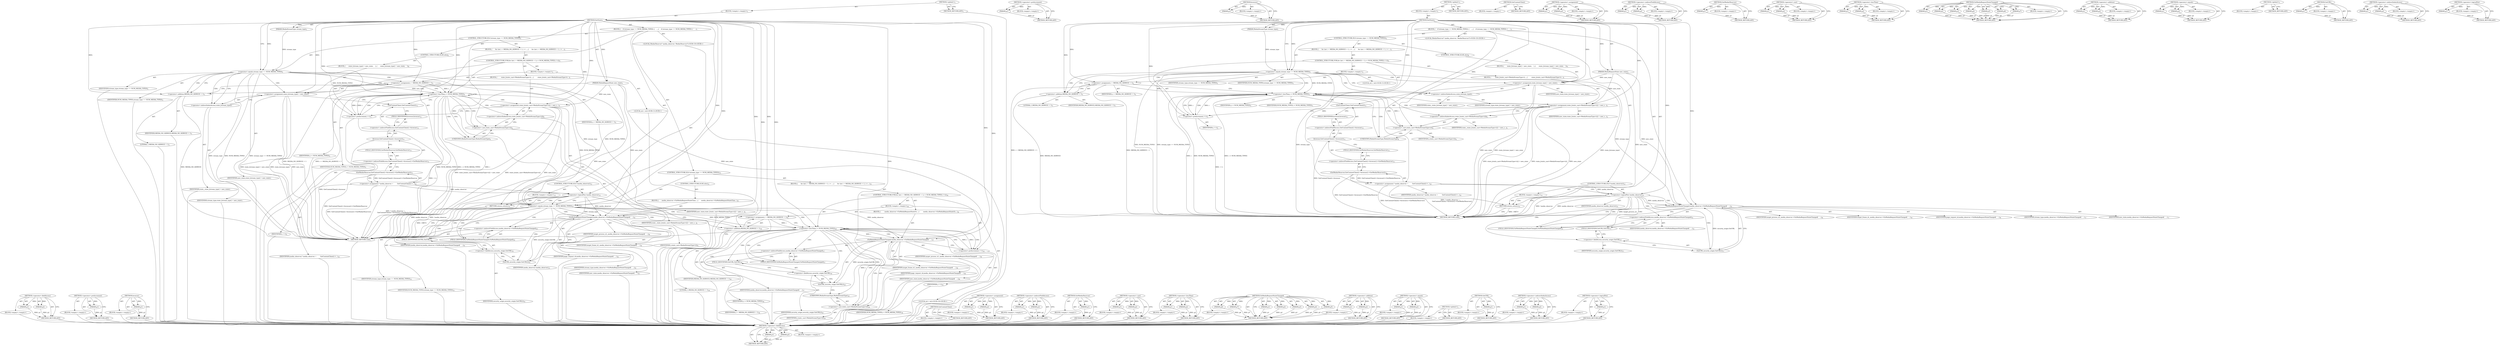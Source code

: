 digraph "&lt;operator&gt;.logicalNot" {
vulnerable_164 [label=<(METHOD,&lt;operator&gt;.fieldAccess)>];
vulnerable_165 [label=<(PARAM,p1)>];
vulnerable_166 [label=<(PARAM,p2)>];
vulnerable_167 [label=<(BLOCK,&lt;empty&gt;,&lt;empty&gt;)>];
vulnerable_168 [label=<(METHOD_RETURN,ANY)>];
vulnerable_116 [label=<(METHOD,&lt;operator&gt;.preIncrement)>];
vulnerable_117 [label=<(PARAM,p1)>];
vulnerable_118 [label=<(BLOCK,&lt;empty&gt;,&lt;empty&gt;)>];
vulnerable_119 [label=<(METHOD_RETURN,ANY)>];
vulnerable_139 [label=<(METHOD,browser)>];
vulnerable_140 [label=<(PARAM,p1)>];
vulnerable_141 [label=<(BLOCK,&lt;empty&gt;,&lt;empty&gt;)>];
vulnerable_142 [label=<(METHOD_RETURN,ANY)>];
vulnerable_6 [label=<(METHOD,&lt;global&gt;)<SUB>1</SUB>>];
vulnerable_7 [label=<(BLOCK,&lt;empty&gt;,&lt;empty&gt;)<SUB>1</SUB>>];
vulnerable_8 [label=<(METHOD,SetState)<SUB>1</SUB>>];
vulnerable_9 [label=<(PARAM,MediaStreamType stream_type)<SUB>1</SUB>>];
vulnerable_10 [label=<(PARAM,MediaRequestState new_state)<SUB>1</SUB>>];
vulnerable_11 [label=<(BLOCK,{
    if (stream_type == NUM_MEDIA_TYPES) {
   ...,{
    if (stream_type == NUM_MEDIA_TYPES) {
   ...)<SUB>1</SUB>>];
vulnerable_12 [label=<(CONTROL_STRUCTURE,IF,if (stream_type == NUM_MEDIA_TYPES))<SUB>2</SUB>>];
vulnerable_13 [label=<(&lt;operator&gt;.equals,stream_type == NUM_MEDIA_TYPES)<SUB>2</SUB>>];
vulnerable_14 [label=<(IDENTIFIER,stream_type,stream_type == NUM_MEDIA_TYPES)<SUB>2</SUB>>];
vulnerable_15 [label=<(IDENTIFIER,NUM_MEDIA_TYPES,stream_type == NUM_MEDIA_TYPES)<SUB>2</SUB>>];
vulnerable_16 [label=<(BLOCK,{
      for (int i = MEDIA_NO_SERVICE + 1; i &lt; ...,{
      for (int i = MEDIA_NO_SERVICE + 1; i &lt; ...)<SUB>2</SUB>>];
vulnerable_17 [label=<(CONTROL_STRUCTURE,FOR,for (int i = MEDIA_NO_SERVICE + 1;i &lt; NUM_MEDIA_TYPES;++i))<SUB>3</SUB>>];
vulnerable_18 [label=<(BLOCK,&lt;empty&gt;,&lt;empty&gt;)<SUB>3</SUB>>];
vulnerable_19 [label="<(LOCAL,int i: int)<SUB>3</SUB>>"];
vulnerable_20 [label=<(&lt;operator&gt;.assignment,i = MEDIA_NO_SERVICE + 1)<SUB>3</SUB>>];
vulnerable_21 [label=<(IDENTIFIER,i,i = MEDIA_NO_SERVICE + 1)<SUB>3</SUB>>];
vulnerable_22 [label=<(&lt;operator&gt;.addition,MEDIA_NO_SERVICE + 1)<SUB>3</SUB>>];
vulnerable_23 [label=<(IDENTIFIER,MEDIA_NO_SERVICE,MEDIA_NO_SERVICE + 1)<SUB>3</SUB>>];
vulnerable_24 [label=<(LITERAL,1,MEDIA_NO_SERVICE + 1)<SUB>3</SUB>>];
vulnerable_25 [label=<(&lt;operator&gt;.lessThan,i &lt; NUM_MEDIA_TYPES)<SUB>3</SUB>>];
vulnerable_26 [label=<(IDENTIFIER,i,i &lt; NUM_MEDIA_TYPES)<SUB>3</SUB>>];
vulnerable_27 [label=<(IDENTIFIER,NUM_MEDIA_TYPES,i &lt; NUM_MEDIA_TYPES)<SUB>3</SUB>>];
vulnerable_28 [label=<(&lt;operator&gt;.preIncrement,++i)<SUB>3</SUB>>];
vulnerable_29 [label=<(IDENTIFIER,i,++i)<SUB>3</SUB>>];
vulnerable_30 [label=<(BLOCK,{
        state_[static_cast&lt;MediaStreamType&gt;(i...,{
        state_[static_cast&lt;MediaStreamType&gt;(i...)<SUB>3</SUB>>];
vulnerable_31 [label=<(&lt;operator&gt;.assignment,state_[static_cast&lt;MediaStreamType&gt;(i)] = new_s...)<SUB>4</SUB>>];
vulnerable_32 [label=<(&lt;operator&gt;.indirectIndexAccess,state_[static_cast&lt;MediaStreamType&gt;(i)])<SUB>4</SUB>>];
vulnerable_33 [label=<(IDENTIFIER,state_,state_[static_cast&lt;MediaStreamType&gt;(i)] = new_s...)<SUB>4</SUB>>];
vulnerable_34 [label=<(&lt;operator&gt;.cast,static_cast&lt;MediaStreamType&gt;(i))<SUB>4</SUB>>];
vulnerable_35 [label=<(UNKNOWN,MediaStreamType,MediaStreamType)<SUB>4</SUB>>];
vulnerable_36 [label=<(IDENTIFIER,i,static_cast&lt;MediaStreamType&gt;(i))<SUB>4</SUB>>];
vulnerable_37 [label=<(IDENTIFIER,new_state,state_[static_cast&lt;MediaStreamType&gt;(i)] = new_s...)<SUB>4</SUB>>];
vulnerable_38 [label=<(CONTROL_STRUCTURE,ELSE,else)<SUB>6</SUB>>];
vulnerable_39 [label=<(BLOCK,{
      state_[stream_type] = new_state;
    },{
      state_[stream_type] = new_state;
    })<SUB>6</SUB>>];
vulnerable_40 [label=<(&lt;operator&gt;.assignment,state_[stream_type] = new_state)<SUB>7</SUB>>];
vulnerable_41 [label=<(&lt;operator&gt;.indirectIndexAccess,state_[stream_type])<SUB>7</SUB>>];
vulnerable_42 [label=<(IDENTIFIER,state_,state_[stream_type] = new_state)<SUB>7</SUB>>];
vulnerable_43 [label=<(IDENTIFIER,stream_type,state_[stream_type] = new_state)<SUB>7</SUB>>];
vulnerable_44 [label=<(IDENTIFIER,new_state,state_[stream_type] = new_state)<SUB>7</SUB>>];
vulnerable_45 [label="<(LOCAL,MediaObserver* media_observer: MediaObserver*)<SUB>10</SUB>>"];
vulnerable_46 [label=<(&lt;operator&gt;.assignment,* media_observer =
        GetContentClient()-&gt;...)<SUB>10</SUB>>];
vulnerable_47 [label=<(IDENTIFIER,media_observer,* media_observer =
        GetContentClient()-&gt;...)<SUB>10</SUB>>];
vulnerable_48 [label=<(GetMediaObserver,GetContentClient()-&gt;browser()-&gt;GetMediaObserver())<SUB>11</SUB>>];
vulnerable_49 [label=<(&lt;operator&gt;.indirectFieldAccess,GetContentClient()-&gt;browser()-&gt;GetMediaObserver)<SUB>11</SUB>>];
vulnerable_50 [label=<(browser,GetContentClient()-&gt;browser())<SUB>11</SUB>>];
vulnerable_51 [label=<(&lt;operator&gt;.indirectFieldAccess,GetContentClient()-&gt;browser)<SUB>11</SUB>>];
vulnerable_52 [label=<(GetContentClient,GetContentClient())<SUB>11</SUB>>];
vulnerable_53 [label=<(FIELD_IDENTIFIER,browser,browser)<SUB>11</SUB>>];
vulnerable_54 [label=<(FIELD_IDENTIFIER,GetMediaObserver,GetMediaObserver)<SUB>11</SUB>>];
vulnerable_55 [label=<(CONTROL_STRUCTURE,IF,if (!media_observer))<SUB>12</SUB>>];
vulnerable_56 [label=<(&lt;operator&gt;.logicalNot,!media_observer)<SUB>12</SUB>>];
vulnerable_57 [label=<(IDENTIFIER,media_observer,!media_observer)<SUB>12</SUB>>];
vulnerable_58 [label=<(BLOCK,&lt;empty&gt;,&lt;empty&gt;)<SUB>13</SUB>>];
vulnerable_59 [label=<(RETURN,return;,return;)<SUB>13</SUB>>];
vulnerable_60 [label=<(OnMediaRequestStateChanged,media_observer-&gt;OnMediaRequestStateChanged(
   ...)<SUB>15</SUB>>];
vulnerable_61 [label=<(&lt;operator&gt;.indirectFieldAccess,media_observer-&gt;OnMediaRequestStateChanged)<SUB>15</SUB>>];
vulnerable_62 [label=<(IDENTIFIER,media_observer,media_observer-&gt;OnMediaRequestStateChanged(
   ...)<SUB>15</SUB>>];
vulnerable_63 [label=<(FIELD_IDENTIFIER,OnMediaRequestStateChanged,OnMediaRequestStateChanged)<SUB>15</SUB>>];
vulnerable_64 [label=<(IDENTIFIER,target_process_id_,media_observer-&gt;OnMediaRequestStateChanged(
   ...)<SUB>16</SUB>>];
vulnerable_65 [label=<(IDENTIFIER,target_frame_id_,media_observer-&gt;OnMediaRequestStateChanged(
   ...)<SUB>16</SUB>>];
vulnerable_66 [label=<(IDENTIFIER,page_request_id,media_observer-&gt;OnMediaRequestStateChanged(
   ...)<SUB>16</SUB>>];
vulnerable_67 [label=<(GetURL,security_origin.GetURL())<SUB>17</SUB>>];
vulnerable_68 [label=<(&lt;operator&gt;.fieldAccess,security_origin.GetURL)<SUB>17</SUB>>];
vulnerable_69 [label=<(IDENTIFIER,security_origin,security_origin.GetURL())<SUB>17</SUB>>];
vulnerable_70 [label=<(FIELD_IDENTIFIER,GetURL,GetURL)<SUB>17</SUB>>];
vulnerable_71 [label=<(IDENTIFIER,stream_type,media_observer-&gt;OnMediaRequestStateChanged(
   ...)<SUB>17</SUB>>];
vulnerable_72 [label=<(IDENTIFIER,new_state,media_observer-&gt;OnMediaRequestStateChanged(
   ...)<SUB>17</SUB>>];
vulnerable_73 [label=<(METHOD_RETURN,void)<SUB>1</SUB>>];
vulnerable_75 [label=<(METHOD_RETURN,ANY)<SUB>1</SUB>>];
vulnerable_143 [label=<(METHOD,GetContentClient)>];
vulnerable_144 [label=<(BLOCK,&lt;empty&gt;,&lt;empty&gt;)>];
vulnerable_145 [label=<(METHOD_RETURN,ANY)>];
vulnerable_101 [label=<(METHOD,&lt;operator&gt;.assignment)>];
vulnerable_102 [label=<(PARAM,p1)>];
vulnerable_103 [label=<(PARAM,p2)>];
vulnerable_104 [label=<(BLOCK,&lt;empty&gt;,&lt;empty&gt;)>];
vulnerable_105 [label=<(METHOD_RETURN,ANY)>];
vulnerable_134 [label=<(METHOD,&lt;operator&gt;.indirectFieldAccess)>];
vulnerable_135 [label=<(PARAM,p1)>];
vulnerable_136 [label=<(PARAM,p2)>];
vulnerable_137 [label=<(BLOCK,&lt;empty&gt;,&lt;empty&gt;)>];
vulnerable_138 [label=<(METHOD_RETURN,ANY)>];
vulnerable_130 [label=<(METHOD,GetMediaObserver)>];
vulnerable_131 [label=<(PARAM,p1)>];
vulnerable_132 [label=<(BLOCK,&lt;empty&gt;,&lt;empty&gt;)>];
vulnerable_133 [label=<(METHOD_RETURN,ANY)>];
vulnerable_125 [label=<(METHOD,&lt;operator&gt;.cast)>];
vulnerable_126 [label=<(PARAM,p1)>];
vulnerable_127 [label=<(PARAM,p2)>];
vulnerable_128 [label=<(BLOCK,&lt;empty&gt;,&lt;empty&gt;)>];
vulnerable_129 [label=<(METHOD_RETURN,ANY)>];
vulnerable_111 [label=<(METHOD,&lt;operator&gt;.lessThan)>];
vulnerable_112 [label=<(PARAM,p1)>];
vulnerable_113 [label=<(PARAM,p2)>];
vulnerable_114 [label=<(BLOCK,&lt;empty&gt;,&lt;empty&gt;)>];
vulnerable_115 [label=<(METHOD_RETURN,ANY)>];
vulnerable_150 [label=<(METHOD,OnMediaRequestStateChanged)>];
vulnerable_151 [label=<(PARAM,p1)>];
vulnerable_152 [label=<(PARAM,p2)>];
vulnerable_153 [label=<(PARAM,p3)>];
vulnerable_154 [label=<(PARAM,p4)>];
vulnerable_155 [label=<(PARAM,p5)>];
vulnerable_156 [label=<(PARAM,p6)>];
vulnerable_157 [label=<(PARAM,p7)>];
vulnerable_158 [label=<(BLOCK,&lt;empty&gt;,&lt;empty&gt;)>];
vulnerable_159 [label=<(METHOD_RETURN,ANY)>];
vulnerable_106 [label=<(METHOD,&lt;operator&gt;.addition)>];
vulnerable_107 [label=<(PARAM,p1)>];
vulnerable_108 [label=<(PARAM,p2)>];
vulnerable_109 [label=<(BLOCK,&lt;empty&gt;,&lt;empty&gt;)>];
vulnerable_110 [label=<(METHOD_RETURN,ANY)>];
vulnerable_96 [label=<(METHOD,&lt;operator&gt;.equals)>];
vulnerable_97 [label=<(PARAM,p1)>];
vulnerable_98 [label=<(PARAM,p2)>];
vulnerable_99 [label=<(BLOCK,&lt;empty&gt;,&lt;empty&gt;)>];
vulnerable_100 [label=<(METHOD_RETURN,ANY)>];
vulnerable_90 [label=<(METHOD,&lt;global&gt;)<SUB>1</SUB>>];
vulnerable_91 [label=<(BLOCK,&lt;empty&gt;,&lt;empty&gt;)>];
vulnerable_92 [label=<(METHOD_RETURN,ANY)>];
vulnerable_160 [label=<(METHOD,GetURL)>];
vulnerable_161 [label=<(PARAM,p1)>];
vulnerable_162 [label=<(BLOCK,&lt;empty&gt;,&lt;empty&gt;)>];
vulnerable_163 [label=<(METHOD_RETURN,ANY)>];
vulnerable_120 [label=<(METHOD,&lt;operator&gt;.indirectIndexAccess)>];
vulnerable_121 [label=<(PARAM,p1)>];
vulnerable_122 [label=<(PARAM,p2)>];
vulnerable_123 [label=<(BLOCK,&lt;empty&gt;,&lt;empty&gt;)>];
vulnerable_124 [label=<(METHOD_RETURN,ANY)>];
vulnerable_146 [label=<(METHOD,&lt;operator&gt;.logicalNot)>];
vulnerable_147 [label=<(PARAM,p1)>];
vulnerable_148 [label=<(BLOCK,&lt;empty&gt;,&lt;empty&gt;)>];
vulnerable_149 [label=<(METHOD_RETURN,ANY)>];
fixed_200 [label=<(METHOD,&lt;operator&gt;.fieldAccess)>];
fixed_201 [label=<(PARAM,p1)>];
fixed_202 [label=<(PARAM,p2)>];
fixed_203 [label=<(BLOCK,&lt;empty&gt;,&lt;empty&gt;)>];
fixed_204 [label=<(METHOD_RETURN,ANY)>];
fixed_152 [label=<(METHOD,&lt;operator&gt;.preIncrement)>];
fixed_153 [label=<(PARAM,p1)>];
fixed_154 [label=<(BLOCK,&lt;empty&gt;,&lt;empty&gt;)>];
fixed_155 [label=<(METHOD_RETURN,ANY)>];
fixed_175 [label=<(METHOD,browser)>];
fixed_176 [label=<(PARAM,p1)>];
fixed_177 [label=<(BLOCK,&lt;empty&gt;,&lt;empty&gt;)>];
fixed_178 [label=<(METHOD_RETURN,ANY)>];
fixed_6 [label=<(METHOD,&lt;global&gt;)<SUB>1</SUB>>];
fixed_7 [label=<(BLOCK,&lt;empty&gt;,&lt;empty&gt;)<SUB>1</SUB>>];
fixed_8 [label=<(METHOD,SetState)<SUB>1</SUB>>];
fixed_9 [label=<(PARAM,MediaStreamType stream_type)<SUB>1</SUB>>];
fixed_10 [label=<(PARAM,MediaRequestState new_state)<SUB>1</SUB>>];
fixed_11 [label=<(BLOCK,{
    if (stream_type == NUM_MEDIA_TYPES) {
   ...,{
    if (stream_type == NUM_MEDIA_TYPES) {
   ...)<SUB>1</SUB>>];
fixed_12 [label=<(CONTROL_STRUCTURE,IF,if (stream_type == NUM_MEDIA_TYPES))<SUB>2</SUB>>];
fixed_13 [label=<(&lt;operator&gt;.equals,stream_type == NUM_MEDIA_TYPES)<SUB>2</SUB>>];
fixed_14 [label=<(IDENTIFIER,stream_type,stream_type == NUM_MEDIA_TYPES)<SUB>2</SUB>>];
fixed_15 [label=<(IDENTIFIER,NUM_MEDIA_TYPES,stream_type == NUM_MEDIA_TYPES)<SUB>2</SUB>>];
fixed_16 [label=<(BLOCK,{
      for (int i = MEDIA_NO_SERVICE + 1; i &lt; ...,{
      for (int i = MEDIA_NO_SERVICE + 1; i &lt; ...)<SUB>2</SUB>>];
fixed_17 [label=<(CONTROL_STRUCTURE,FOR,for (int i = MEDIA_NO_SERVICE + 1;i &lt; NUM_MEDIA_TYPES;++i))<SUB>3</SUB>>];
fixed_18 [label=<(BLOCK,&lt;empty&gt;,&lt;empty&gt;)<SUB>3</SUB>>];
fixed_19 [label="<(LOCAL,int i: int)<SUB>3</SUB>>"];
fixed_20 [label=<(&lt;operator&gt;.assignment,i = MEDIA_NO_SERVICE + 1)<SUB>3</SUB>>];
fixed_21 [label=<(IDENTIFIER,i,i = MEDIA_NO_SERVICE + 1)<SUB>3</SUB>>];
fixed_22 [label=<(&lt;operator&gt;.addition,MEDIA_NO_SERVICE + 1)<SUB>3</SUB>>];
fixed_23 [label=<(IDENTIFIER,MEDIA_NO_SERVICE,MEDIA_NO_SERVICE + 1)<SUB>3</SUB>>];
fixed_24 [label=<(LITERAL,1,MEDIA_NO_SERVICE + 1)<SUB>3</SUB>>];
fixed_25 [label=<(&lt;operator&gt;.lessThan,i &lt; NUM_MEDIA_TYPES)<SUB>3</SUB>>];
fixed_26 [label=<(IDENTIFIER,i,i &lt; NUM_MEDIA_TYPES)<SUB>3</SUB>>];
fixed_27 [label=<(IDENTIFIER,NUM_MEDIA_TYPES,i &lt; NUM_MEDIA_TYPES)<SUB>3</SUB>>];
fixed_28 [label=<(&lt;operator&gt;.preIncrement,++i)<SUB>3</SUB>>];
fixed_29 [label=<(IDENTIFIER,i,++i)<SUB>3</SUB>>];
fixed_30 [label=<(BLOCK,{
        state_[static_cast&lt;MediaStreamType&gt;(i...,{
        state_[static_cast&lt;MediaStreamType&gt;(i...)<SUB>3</SUB>>];
fixed_31 [label=<(&lt;operator&gt;.assignment,state_[static_cast&lt;MediaStreamType&gt;(i)] = new_s...)<SUB>4</SUB>>];
fixed_32 [label=<(&lt;operator&gt;.indirectIndexAccess,state_[static_cast&lt;MediaStreamType&gt;(i)])<SUB>4</SUB>>];
fixed_33 [label=<(IDENTIFIER,state_,state_[static_cast&lt;MediaStreamType&gt;(i)] = new_s...)<SUB>4</SUB>>];
fixed_34 [label=<(&lt;operator&gt;.cast,static_cast&lt;MediaStreamType&gt;(i))<SUB>4</SUB>>];
fixed_35 [label=<(UNKNOWN,MediaStreamType,MediaStreamType)<SUB>4</SUB>>];
fixed_36 [label=<(IDENTIFIER,i,static_cast&lt;MediaStreamType&gt;(i))<SUB>4</SUB>>];
fixed_37 [label=<(IDENTIFIER,new_state,state_[static_cast&lt;MediaStreamType&gt;(i)] = new_s...)<SUB>4</SUB>>];
fixed_38 [label=<(CONTROL_STRUCTURE,ELSE,else)<SUB>6</SUB>>];
fixed_39 [label=<(BLOCK,{
      state_[stream_type] = new_state;
    },{
      state_[stream_type] = new_state;
    })<SUB>6</SUB>>];
fixed_40 [label=<(&lt;operator&gt;.assignment,state_[stream_type] = new_state)<SUB>7</SUB>>];
fixed_41 [label=<(&lt;operator&gt;.indirectIndexAccess,state_[stream_type])<SUB>7</SUB>>];
fixed_42 [label=<(IDENTIFIER,state_,state_[stream_type] = new_state)<SUB>7</SUB>>];
fixed_43 [label=<(IDENTIFIER,stream_type,state_[stream_type] = new_state)<SUB>7</SUB>>];
fixed_44 [label=<(IDENTIFIER,new_state,state_[stream_type] = new_state)<SUB>7</SUB>>];
fixed_45 [label="<(LOCAL,MediaObserver* media_observer: MediaObserver*)<SUB>10</SUB>>"];
fixed_46 [label=<(&lt;operator&gt;.assignment,* media_observer =
        GetContentClient()-&gt;...)<SUB>10</SUB>>];
fixed_47 [label=<(IDENTIFIER,media_observer,* media_observer =
        GetContentClient()-&gt;...)<SUB>10</SUB>>];
fixed_48 [label=<(GetMediaObserver,GetContentClient()-&gt;browser()-&gt;GetMediaObserver())<SUB>11</SUB>>];
fixed_49 [label=<(&lt;operator&gt;.indirectFieldAccess,GetContentClient()-&gt;browser()-&gt;GetMediaObserver)<SUB>11</SUB>>];
fixed_50 [label=<(browser,GetContentClient()-&gt;browser())<SUB>11</SUB>>];
fixed_51 [label=<(&lt;operator&gt;.indirectFieldAccess,GetContentClient()-&gt;browser)<SUB>11</SUB>>];
fixed_52 [label=<(GetContentClient,GetContentClient())<SUB>11</SUB>>];
fixed_53 [label=<(FIELD_IDENTIFIER,browser,browser)<SUB>11</SUB>>];
fixed_54 [label=<(FIELD_IDENTIFIER,GetMediaObserver,GetMediaObserver)<SUB>11</SUB>>];
fixed_55 [label=<(CONTROL_STRUCTURE,IF,if (!media_observer))<SUB>12</SUB>>];
fixed_56 [label=<(&lt;operator&gt;.logicalNot,!media_observer)<SUB>12</SUB>>];
fixed_57 [label=<(IDENTIFIER,media_observer,!media_observer)<SUB>12</SUB>>];
fixed_58 [label=<(BLOCK,&lt;empty&gt;,&lt;empty&gt;)<SUB>13</SUB>>];
fixed_59 [label=<(RETURN,return;,return;)<SUB>13</SUB>>];
fixed_60 [label=<(CONTROL_STRUCTURE,IF,if (stream_type == NUM_MEDIA_TYPES))<SUB>15</SUB>>];
fixed_61 [label=<(&lt;operator&gt;.equals,stream_type == NUM_MEDIA_TYPES)<SUB>15</SUB>>];
fixed_62 [label=<(IDENTIFIER,stream_type,stream_type == NUM_MEDIA_TYPES)<SUB>15</SUB>>];
fixed_63 [label=<(IDENTIFIER,NUM_MEDIA_TYPES,stream_type == NUM_MEDIA_TYPES)<SUB>15</SUB>>];
fixed_64 [label=<(BLOCK,{
      for (int i = MEDIA_NO_SERVICE + 1; i &lt; ...,{
      for (int i = MEDIA_NO_SERVICE + 1; i &lt; ...)<SUB>15</SUB>>];
fixed_65 [label=<(CONTROL_STRUCTURE,FOR,for (int i = MEDIA_NO_SERVICE + 1;i &lt; NUM_MEDIA_TYPES;++i))<SUB>16</SUB>>];
fixed_66 [label=<(BLOCK,&lt;empty&gt;,&lt;empty&gt;)<SUB>16</SUB>>];
fixed_67 [label="<(LOCAL,int i: int)<SUB>16</SUB>>"];
fixed_68 [label=<(&lt;operator&gt;.assignment,i = MEDIA_NO_SERVICE + 1)<SUB>16</SUB>>];
fixed_69 [label=<(IDENTIFIER,i,i = MEDIA_NO_SERVICE + 1)<SUB>16</SUB>>];
fixed_70 [label=<(&lt;operator&gt;.addition,MEDIA_NO_SERVICE + 1)<SUB>16</SUB>>];
fixed_71 [label=<(IDENTIFIER,MEDIA_NO_SERVICE,MEDIA_NO_SERVICE + 1)<SUB>16</SUB>>];
fixed_72 [label=<(LITERAL,1,MEDIA_NO_SERVICE + 1)<SUB>16</SUB>>];
fixed_73 [label=<(&lt;operator&gt;.lessThan,i &lt; NUM_MEDIA_TYPES)<SUB>16</SUB>>];
fixed_74 [label=<(IDENTIFIER,i,i &lt; NUM_MEDIA_TYPES)<SUB>16</SUB>>];
fixed_75 [label=<(IDENTIFIER,NUM_MEDIA_TYPES,i &lt; NUM_MEDIA_TYPES)<SUB>16</SUB>>];
fixed_76 [label=<(&lt;operator&gt;.preIncrement,++i)<SUB>16</SUB>>];
fixed_77 [label=<(IDENTIFIER,i,++i)<SUB>16</SUB>>];
fixed_78 [label=<(BLOCK,{
        media_observer-&gt;OnMediaRequestStateCh...,{
        media_observer-&gt;OnMediaRequestStateCh...)<SUB>16</SUB>>];
fixed_79 [label=<(OnMediaRequestStateChanged,media_observer-&gt;OnMediaRequestStateChanged(
   ...)<SUB>17</SUB>>];
fixed_80 [label=<(&lt;operator&gt;.indirectFieldAccess,media_observer-&gt;OnMediaRequestStateChanged)<SUB>17</SUB>>];
fixed_81 [label=<(IDENTIFIER,media_observer,media_observer-&gt;OnMediaRequestStateChanged(
   ...)<SUB>17</SUB>>];
fixed_82 [label=<(FIELD_IDENTIFIER,OnMediaRequestStateChanged,OnMediaRequestStateChanged)<SUB>17</SUB>>];
fixed_83 [label=<(IDENTIFIER,target_process_id_,media_observer-&gt;OnMediaRequestStateChanged(
   ...)<SUB>18</SUB>>];
fixed_84 [label=<(IDENTIFIER,target_frame_id_,media_observer-&gt;OnMediaRequestStateChanged(
   ...)<SUB>18</SUB>>];
fixed_85 [label=<(IDENTIFIER,page_request_id,media_observer-&gt;OnMediaRequestStateChanged(
   ...)<SUB>18</SUB>>];
fixed_86 [label=<(GetURL,security_origin.GetURL())<SUB>19</SUB>>];
fixed_87 [label=<(&lt;operator&gt;.fieldAccess,security_origin.GetURL)<SUB>19</SUB>>];
fixed_88 [label=<(IDENTIFIER,security_origin,security_origin.GetURL())<SUB>19</SUB>>];
fixed_89 [label=<(FIELD_IDENTIFIER,GetURL,GetURL)<SUB>19</SUB>>];
fixed_90 [label=<(&lt;operator&gt;.cast,static_cast&lt;MediaStreamType&gt;(i))<SUB>19</SUB>>];
fixed_91 [label=<(UNKNOWN,MediaStreamType,MediaStreamType)<SUB>19</SUB>>];
fixed_92 [label=<(IDENTIFIER,i,static_cast&lt;MediaStreamType&gt;(i))<SUB>19</SUB>>];
fixed_93 [label=<(IDENTIFIER,new_state,media_observer-&gt;OnMediaRequestStateChanged(
   ...)<SUB>20</SUB>>];
fixed_94 [label=<(CONTROL_STRUCTURE,ELSE,else)<SUB>22</SUB>>];
fixed_95 [label=<(BLOCK,{
      media_observer-&gt;OnMediaRequestStateChan...,{
      media_observer-&gt;OnMediaRequestStateChan...)<SUB>22</SUB>>];
fixed_96 [label=<(OnMediaRequestStateChanged,media_observer-&gt;OnMediaRequestStateChanged(
   ...)<SUB>23</SUB>>];
fixed_97 [label=<(&lt;operator&gt;.indirectFieldAccess,media_observer-&gt;OnMediaRequestStateChanged)<SUB>23</SUB>>];
fixed_98 [label=<(IDENTIFIER,media_observer,media_observer-&gt;OnMediaRequestStateChanged(
   ...)<SUB>23</SUB>>];
fixed_99 [label=<(FIELD_IDENTIFIER,OnMediaRequestStateChanged,OnMediaRequestStateChanged)<SUB>23</SUB>>];
fixed_100 [label=<(IDENTIFIER,target_process_id_,media_observer-&gt;OnMediaRequestStateChanged(
   ...)<SUB>24</SUB>>];
fixed_101 [label=<(IDENTIFIER,target_frame_id_,media_observer-&gt;OnMediaRequestStateChanged(
   ...)<SUB>24</SUB>>];
fixed_102 [label=<(IDENTIFIER,page_request_id,media_observer-&gt;OnMediaRequestStateChanged(
   ...)<SUB>24</SUB>>];
fixed_103 [label=<(GetURL,security_origin.GetURL())<SUB>25</SUB>>];
fixed_104 [label=<(&lt;operator&gt;.fieldAccess,security_origin.GetURL)<SUB>25</SUB>>];
fixed_105 [label=<(IDENTIFIER,security_origin,security_origin.GetURL())<SUB>25</SUB>>];
fixed_106 [label=<(FIELD_IDENTIFIER,GetURL,GetURL)<SUB>25</SUB>>];
fixed_107 [label=<(IDENTIFIER,stream_type,media_observer-&gt;OnMediaRequestStateChanged(
   ...)<SUB>25</SUB>>];
fixed_108 [label=<(IDENTIFIER,new_state,media_observer-&gt;OnMediaRequestStateChanged(
   ...)<SUB>25</SUB>>];
fixed_109 [label=<(METHOD_RETURN,void)<SUB>1</SUB>>];
fixed_111 [label=<(METHOD_RETURN,ANY)<SUB>1</SUB>>];
fixed_179 [label=<(METHOD,GetContentClient)>];
fixed_180 [label=<(BLOCK,&lt;empty&gt;,&lt;empty&gt;)>];
fixed_181 [label=<(METHOD_RETURN,ANY)>];
fixed_137 [label=<(METHOD,&lt;operator&gt;.assignment)>];
fixed_138 [label=<(PARAM,p1)>];
fixed_139 [label=<(PARAM,p2)>];
fixed_140 [label=<(BLOCK,&lt;empty&gt;,&lt;empty&gt;)>];
fixed_141 [label=<(METHOD_RETURN,ANY)>];
fixed_170 [label=<(METHOD,&lt;operator&gt;.indirectFieldAccess)>];
fixed_171 [label=<(PARAM,p1)>];
fixed_172 [label=<(PARAM,p2)>];
fixed_173 [label=<(BLOCK,&lt;empty&gt;,&lt;empty&gt;)>];
fixed_174 [label=<(METHOD_RETURN,ANY)>];
fixed_166 [label=<(METHOD,GetMediaObserver)>];
fixed_167 [label=<(PARAM,p1)>];
fixed_168 [label=<(BLOCK,&lt;empty&gt;,&lt;empty&gt;)>];
fixed_169 [label=<(METHOD_RETURN,ANY)>];
fixed_161 [label=<(METHOD,&lt;operator&gt;.cast)>];
fixed_162 [label=<(PARAM,p1)>];
fixed_163 [label=<(PARAM,p2)>];
fixed_164 [label=<(BLOCK,&lt;empty&gt;,&lt;empty&gt;)>];
fixed_165 [label=<(METHOD_RETURN,ANY)>];
fixed_147 [label=<(METHOD,&lt;operator&gt;.lessThan)>];
fixed_148 [label=<(PARAM,p1)>];
fixed_149 [label=<(PARAM,p2)>];
fixed_150 [label=<(BLOCK,&lt;empty&gt;,&lt;empty&gt;)>];
fixed_151 [label=<(METHOD_RETURN,ANY)>];
fixed_186 [label=<(METHOD,OnMediaRequestStateChanged)>];
fixed_187 [label=<(PARAM,p1)>];
fixed_188 [label=<(PARAM,p2)>];
fixed_189 [label=<(PARAM,p3)>];
fixed_190 [label=<(PARAM,p4)>];
fixed_191 [label=<(PARAM,p5)>];
fixed_192 [label=<(PARAM,p6)>];
fixed_193 [label=<(PARAM,p7)>];
fixed_194 [label=<(BLOCK,&lt;empty&gt;,&lt;empty&gt;)>];
fixed_195 [label=<(METHOD_RETURN,ANY)>];
fixed_142 [label=<(METHOD,&lt;operator&gt;.addition)>];
fixed_143 [label=<(PARAM,p1)>];
fixed_144 [label=<(PARAM,p2)>];
fixed_145 [label=<(BLOCK,&lt;empty&gt;,&lt;empty&gt;)>];
fixed_146 [label=<(METHOD_RETURN,ANY)>];
fixed_132 [label=<(METHOD,&lt;operator&gt;.equals)>];
fixed_133 [label=<(PARAM,p1)>];
fixed_134 [label=<(PARAM,p2)>];
fixed_135 [label=<(BLOCK,&lt;empty&gt;,&lt;empty&gt;)>];
fixed_136 [label=<(METHOD_RETURN,ANY)>];
fixed_126 [label=<(METHOD,&lt;global&gt;)<SUB>1</SUB>>];
fixed_127 [label=<(BLOCK,&lt;empty&gt;,&lt;empty&gt;)>];
fixed_128 [label=<(METHOD_RETURN,ANY)>];
fixed_196 [label=<(METHOD,GetURL)>];
fixed_197 [label=<(PARAM,p1)>];
fixed_198 [label=<(BLOCK,&lt;empty&gt;,&lt;empty&gt;)>];
fixed_199 [label=<(METHOD_RETURN,ANY)>];
fixed_156 [label=<(METHOD,&lt;operator&gt;.indirectIndexAccess)>];
fixed_157 [label=<(PARAM,p1)>];
fixed_158 [label=<(PARAM,p2)>];
fixed_159 [label=<(BLOCK,&lt;empty&gt;,&lt;empty&gt;)>];
fixed_160 [label=<(METHOD_RETURN,ANY)>];
fixed_182 [label=<(METHOD,&lt;operator&gt;.logicalNot)>];
fixed_183 [label=<(PARAM,p1)>];
fixed_184 [label=<(BLOCK,&lt;empty&gt;,&lt;empty&gt;)>];
fixed_185 [label=<(METHOD_RETURN,ANY)>];
vulnerable_164 -> vulnerable_165  [key=0, label="AST: "];
vulnerable_164 -> vulnerable_165  [key=1, label="DDG: "];
vulnerable_164 -> vulnerable_167  [key=0, label="AST: "];
vulnerable_164 -> vulnerable_166  [key=0, label="AST: "];
vulnerable_164 -> vulnerable_166  [key=1, label="DDG: "];
vulnerable_164 -> vulnerable_168  [key=0, label="AST: "];
vulnerable_164 -> vulnerable_168  [key=1, label="CFG: "];
vulnerable_165 -> vulnerable_168  [key=0, label="DDG: p1"];
vulnerable_166 -> vulnerable_168  [key=0, label="DDG: p2"];
vulnerable_116 -> vulnerable_117  [key=0, label="AST: "];
vulnerable_116 -> vulnerable_117  [key=1, label="DDG: "];
vulnerable_116 -> vulnerable_118  [key=0, label="AST: "];
vulnerable_116 -> vulnerable_119  [key=0, label="AST: "];
vulnerable_116 -> vulnerable_119  [key=1, label="CFG: "];
vulnerable_117 -> vulnerable_119  [key=0, label="DDG: p1"];
vulnerable_139 -> vulnerable_140  [key=0, label="AST: "];
vulnerable_139 -> vulnerable_140  [key=1, label="DDG: "];
vulnerable_139 -> vulnerable_141  [key=0, label="AST: "];
vulnerable_139 -> vulnerable_142  [key=0, label="AST: "];
vulnerable_139 -> vulnerable_142  [key=1, label="CFG: "];
vulnerable_140 -> vulnerable_142  [key=0, label="DDG: p1"];
vulnerable_6 -> vulnerable_7  [key=0, label="AST: "];
vulnerable_6 -> vulnerable_75  [key=0, label="AST: "];
vulnerable_6 -> vulnerable_75  [key=1, label="CFG: "];
vulnerable_7 -> vulnerable_8  [key=0, label="AST: "];
vulnerable_8 -> vulnerable_9  [key=0, label="AST: "];
vulnerable_8 -> vulnerable_9  [key=1, label="DDG: "];
vulnerable_8 -> vulnerable_10  [key=0, label="AST: "];
vulnerable_8 -> vulnerable_10  [key=1, label="DDG: "];
vulnerable_8 -> vulnerable_11  [key=0, label="AST: "];
vulnerable_8 -> vulnerable_73  [key=0, label="AST: "];
vulnerable_8 -> vulnerable_13  [key=0, label="CFG: "];
vulnerable_8 -> vulnerable_13  [key=1, label="DDG: "];
vulnerable_8 -> vulnerable_60  [key=0, label="DDG: "];
vulnerable_8 -> vulnerable_56  [key=0, label="DDG: "];
vulnerable_8 -> vulnerable_59  [key=0, label="DDG: "];
vulnerable_8 -> vulnerable_40  [key=0, label="DDG: "];
vulnerable_8 -> vulnerable_20  [key=0, label="DDG: "];
vulnerable_8 -> vulnerable_25  [key=0, label="DDG: "];
vulnerable_8 -> vulnerable_28  [key=0, label="DDG: "];
vulnerable_8 -> vulnerable_31  [key=0, label="DDG: "];
vulnerable_8 -> vulnerable_22  [key=0, label="DDG: "];
vulnerable_8 -> vulnerable_34  [key=0, label="DDG: "];
vulnerable_9 -> vulnerable_13  [key=0, label="DDG: stream_type"];
vulnerable_10 -> vulnerable_73  [key=0, label="DDG: new_state"];
vulnerable_10 -> vulnerable_60  [key=0, label="DDG: new_state"];
vulnerable_10 -> vulnerable_40  [key=0, label="DDG: new_state"];
vulnerable_10 -> vulnerable_31  [key=0, label="DDG: new_state"];
vulnerable_11 -> vulnerable_12  [key=0, label="AST: "];
vulnerable_11 -> vulnerable_45  [key=0, label="AST: "];
vulnerable_11 -> vulnerable_46  [key=0, label="AST: "];
vulnerable_11 -> vulnerable_55  [key=0, label="AST: "];
vulnerable_11 -> vulnerable_60  [key=0, label="AST: "];
vulnerable_12 -> vulnerable_13  [key=0, label="AST: "];
vulnerable_12 -> vulnerable_16  [key=0, label="AST: "];
vulnerable_12 -> vulnerable_38  [key=0, label="AST: "];
vulnerable_13 -> vulnerable_14  [key=0, label="AST: "];
vulnerable_13 -> vulnerable_15  [key=0, label="AST: "];
vulnerable_13 -> vulnerable_22  [key=0, label="CFG: "];
vulnerable_13 -> vulnerable_22  [key=1, label="CDG: "];
vulnerable_13 -> vulnerable_41  [key=0, label="CFG: "];
vulnerable_13 -> vulnerable_41  [key=1, label="CDG: "];
vulnerable_13 -> vulnerable_73  [key=0, label="DDG: stream_type"];
vulnerable_13 -> vulnerable_73  [key=1, label="DDG: NUM_MEDIA_TYPES"];
vulnerable_13 -> vulnerable_73  [key=2, label="DDG: stream_type == NUM_MEDIA_TYPES"];
vulnerable_13 -> vulnerable_60  [key=0, label="DDG: stream_type"];
vulnerable_13 -> vulnerable_25  [key=0, label="DDG: NUM_MEDIA_TYPES"];
vulnerable_13 -> vulnerable_25  [key=1, label="CDG: "];
vulnerable_13 -> vulnerable_20  [key=0, label="CDG: "];
vulnerable_13 -> vulnerable_40  [key=0, label="CDG: "];
vulnerable_16 -> vulnerable_17  [key=0, label="AST: "];
vulnerable_17 -> vulnerable_18  [key=0, label="AST: "];
vulnerable_17 -> vulnerable_25  [key=0, label="AST: "];
vulnerable_17 -> vulnerable_28  [key=0, label="AST: "];
vulnerable_17 -> vulnerable_30  [key=0, label="AST: "];
vulnerable_18 -> vulnerable_19  [key=0, label="AST: "];
vulnerable_18 -> vulnerable_20  [key=0, label="AST: "];
vulnerable_20 -> vulnerable_21  [key=0, label="AST: "];
vulnerable_20 -> vulnerable_22  [key=0, label="AST: "];
vulnerable_20 -> vulnerable_25  [key=0, label="CFG: "];
vulnerable_20 -> vulnerable_25  [key=1, label="DDG: i"];
vulnerable_20 -> vulnerable_73  [key=0, label="DDG: MEDIA_NO_SERVICE + 1"];
vulnerable_20 -> vulnerable_73  [key=1, label="DDG: i = MEDIA_NO_SERVICE + 1"];
vulnerable_22 -> vulnerable_23  [key=0, label="AST: "];
vulnerable_22 -> vulnerable_24  [key=0, label="AST: "];
vulnerable_22 -> vulnerable_20  [key=0, label="CFG: "];
vulnerable_22 -> vulnerable_73  [key=0, label="DDG: MEDIA_NO_SERVICE"];
vulnerable_25 -> vulnerable_26  [key=0, label="AST: "];
vulnerable_25 -> vulnerable_27  [key=0, label="AST: "];
vulnerable_25 -> vulnerable_35  [key=0, label="CFG: "];
vulnerable_25 -> vulnerable_35  [key=1, label="CDG: "];
vulnerable_25 -> vulnerable_52  [key=0, label="CFG: "];
vulnerable_25 -> vulnerable_73  [key=0, label="DDG: i"];
vulnerable_25 -> vulnerable_73  [key=1, label="DDG: NUM_MEDIA_TYPES"];
vulnerable_25 -> vulnerable_73  [key=2, label="DDG: i &lt; NUM_MEDIA_TYPES"];
vulnerable_25 -> vulnerable_28  [key=0, label="DDG: i"];
vulnerable_25 -> vulnerable_28  [key=1, label="CDG: "];
vulnerable_25 -> vulnerable_34  [key=0, label="DDG: i"];
vulnerable_25 -> vulnerable_34  [key=1, label="CDG: "];
vulnerable_25 -> vulnerable_32  [key=0, label="CDG: "];
vulnerable_25 -> vulnerable_25  [key=0, label="CDG: "];
vulnerable_25 -> vulnerable_31  [key=0, label="CDG: "];
vulnerable_28 -> vulnerable_29  [key=0, label="AST: "];
vulnerable_28 -> vulnerable_25  [key=0, label="CFG: "];
vulnerable_28 -> vulnerable_25  [key=1, label="DDG: i"];
vulnerable_28 -> vulnerable_73  [key=0, label="DDG: ++i"];
vulnerable_30 -> vulnerable_31  [key=0, label="AST: "];
vulnerable_31 -> vulnerable_32  [key=0, label="AST: "];
vulnerable_31 -> vulnerable_37  [key=0, label="AST: "];
vulnerable_31 -> vulnerable_28  [key=0, label="CFG: "];
vulnerable_31 -> vulnerable_73  [key=0, label="DDG: state_[static_cast&lt;MediaStreamType&gt;(i)]"];
vulnerable_31 -> vulnerable_73  [key=1, label="DDG: new_state"];
vulnerable_31 -> vulnerable_73  [key=2, label="DDG: state_[static_cast&lt;MediaStreamType&gt;(i)] = new_state"];
vulnerable_32 -> vulnerable_33  [key=0, label="AST: "];
vulnerable_32 -> vulnerable_34  [key=0, label="AST: "];
vulnerable_32 -> vulnerable_31  [key=0, label="CFG: "];
vulnerable_34 -> vulnerable_35  [key=0, label="AST: "];
vulnerable_34 -> vulnerable_36  [key=0, label="AST: "];
vulnerable_34 -> vulnerable_32  [key=0, label="CFG: "];
vulnerable_35 -> vulnerable_34  [key=0, label="CFG: "];
vulnerable_38 -> vulnerable_39  [key=0, label="AST: "];
vulnerable_39 -> vulnerable_40  [key=0, label="AST: "];
vulnerable_40 -> vulnerable_41  [key=0, label="AST: "];
vulnerable_40 -> vulnerable_44  [key=0, label="AST: "];
vulnerable_40 -> vulnerable_52  [key=0, label="CFG: "];
vulnerable_40 -> vulnerable_73  [key=0, label="DDG: state_[stream_type]"];
vulnerable_40 -> vulnerable_73  [key=1, label="DDG: new_state"];
vulnerable_40 -> vulnerable_73  [key=2, label="DDG: state_[stream_type] = new_state"];
vulnerable_41 -> vulnerable_42  [key=0, label="AST: "];
vulnerable_41 -> vulnerable_43  [key=0, label="AST: "];
vulnerable_41 -> vulnerable_40  [key=0, label="CFG: "];
vulnerable_46 -> vulnerable_47  [key=0, label="AST: "];
vulnerable_46 -> vulnerable_48  [key=0, label="AST: "];
vulnerable_46 -> vulnerable_56  [key=0, label="CFG: "];
vulnerable_46 -> vulnerable_56  [key=1, label="DDG: media_observer"];
vulnerable_46 -> vulnerable_73  [key=0, label="DDG: GetContentClient()-&gt;browser()-&gt;GetMediaObserver()"];
vulnerable_46 -> vulnerable_73  [key=1, label="DDG: * media_observer =
        GetContentClient()-&gt;browser()-&gt;GetMediaObserver()"];
vulnerable_48 -> vulnerable_49  [key=0, label="AST: "];
vulnerable_48 -> vulnerable_46  [key=0, label="CFG: "];
vulnerable_48 -> vulnerable_46  [key=1, label="DDG: GetContentClient()-&gt;browser()-&gt;GetMediaObserver"];
vulnerable_48 -> vulnerable_73  [key=0, label="DDG: GetContentClient()-&gt;browser()-&gt;GetMediaObserver"];
vulnerable_49 -> vulnerable_50  [key=0, label="AST: "];
vulnerable_49 -> vulnerable_54  [key=0, label="AST: "];
vulnerable_49 -> vulnerable_48  [key=0, label="CFG: "];
vulnerable_50 -> vulnerable_51  [key=0, label="AST: "];
vulnerable_50 -> vulnerable_54  [key=0, label="CFG: "];
vulnerable_50 -> vulnerable_73  [key=0, label="DDG: GetContentClient()-&gt;browser"];
vulnerable_51 -> vulnerable_52  [key=0, label="AST: "];
vulnerable_51 -> vulnerable_53  [key=0, label="AST: "];
vulnerable_51 -> vulnerable_50  [key=0, label="CFG: "];
vulnerable_52 -> vulnerable_53  [key=0, label="CFG: "];
vulnerable_53 -> vulnerable_51  [key=0, label="CFG: "];
vulnerable_54 -> vulnerable_49  [key=0, label="CFG: "];
vulnerable_55 -> vulnerable_56  [key=0, label="AST: "];
vulnerable_55 -> vulnerable_58  [key=0, label="AST: "];
vulnerable_56 -> vulnerable_57  [key=0, label="AST: "];
vulnerable_56 -> vulnerable_59  [key=0, label="CFG: "];
vulnerable_56 -> vulnerable_59  [key=1, label="CDG: "];
vulnerable_56 -> vulnerable_63  [key=0, label="CFG: "];
vulnerable_56 -> vulnerable_63  [key=1, label="CDG: "];
vulnerable_56 -> vulnerable_73  [key=0, label="DDG: media_observer"];
vulnerable_56 -> vulnerable_73  [key=1, label="DDG: !media_observer"];
vulnerable_56 -> vulnerable_60  [key=0, label="DDG: media_observer"];
vulnerable_56 -> vulnerable_60  [key=1, label="CDG: "];
vulnerable_56 -> vulnerable_68  [key=0, label="CDG: "];
vulnerable_56 -> vulnerable_61  [key=0, label="CDG: "];
vulnerable_56 -> vulnerable_67  [key=0, label="CDG: "];
vulnerable_56 -> vulnerable_70  [key=0, label="CDG: "];
vulnerable_58 -> vulnerable_59  [key=0, label="AST: "];
vulnerable_59 -> vulnerable_73  [key=0, label="CFG: "];
vulnerable_59 -> vulnerable_73  [key=1, label="DDG: &lt;RET&gt;"];
vulnerable_60 -> vulnerable_61  [key=0, label="AST: "];
vulnerable_60 -> vulnerable_64  [key=0, label="AST: "];
vulnerable_60 -> vulnerable_65  [key=0, label="AST: "];
vulnerable_60 -> vulnerable_66  [key=0, label="AST: "];
vulnerable_60 -> vulnerable_67  [key=0, label="AST: "];
vulnerable_60 -> vulnerable_71  [key=0, label="AST: "];
vulnerable_60 -> vulnerable_72  [key=0, label="AST: "];
vulnerable_60 -> vulnerable_73  [key=0, label="CFG: "];
vulnerable_60 -> vulnerable_73  [key=1, label="DDG: target_process_id_"];
vulnerable_61 -> vulnerable_62  [key=0, label="AST: "];
vulnerable_61 -> vulnerable_63  [key=0, label="AST: "];
vulnerable_61 -> vulnerable_70  [key=0, label="CFG: "];
vulnerable_63 -> vulnerable_61  [key=0, label="CFG: "];
vulnerable_67 -> vulnerable_68  [key=0, label="AST: "];
vulnerable_67 -> vulnerable_60  [key=0, label="CFG: "];
vulnerable_67 -> vulnerable_60  [key=1, label="DDG: security_origin.GetURL"];
vulnerable_68 -> vulnerable_69  [key=0, label="AST: "];
vulnerable_68 -> vulnerable_70  [key=0, label="AST: "];
vulnerable_68 -> vulnerable_67  [key=0, label="CFG: "];
vulnerable_70 -> vulnerable_68  [key=0, label="CFG: "];
vulnerable_143 -> vulnerable_144  [key=0, label="AST: "];
vulnerable_143 -> vulnerable_145  [key=0, label="AST: "];
vulnerable_143 -> vulnerable_145  [key=1, label="CFG: "];
vulnerable_101 -> vulnerable_102  [key=0, label="AST: "];
vulnerable_101 -> vulnerable_102  [key=1, label="DDG: "];
vulnerable_101 -> vulnerable_104  [key=0, label="AST: "];
vulnerable_101 -> vulnerable_103  [key=0, label="AST: "];
vulnerable_101 -> vulnerable_103  [key=1, label="DDG: "];
vulnerable_101 -> vulnerable_105  [key=0, label="AST: "];
vulnerable_101 -> vulnerable_105  [key=1, label="CFG: "];
vulnerable_102 -> vulnerable_105  [key=0, label="DDG: p1"];
vulnerable_103 -> vulnerable_105  [key=0, label="DDG: p2"];
vulnerable_134 -> vulnerable_135  [key=0, label="AST: "];
vulnerable_134 -> vulnerable_135  [key=1, label="DDG: "];
vulnerable_134 -> vulnerable_137  [key=0, label="AST: "];
vulnerable_134 -> vulnerable_136  [key=0, label="AST: "];
vulnerable_134 -> vulnerable_136  [key=1, label="DDG: "];
vulnerable_134 -> vulnerable_138  [key=0, label="AST: "];
vulnerable_134 -> vulnerable_138  [key=1, label="CFG: "];
vulnerable_135 -> vulnerable_138  [key=0, label="DDG: p1"];
vulnerable_136 -> vulnerable_138  [key=0, label="DDG: p2"];
vulnerable_130 -> vulnerable_131  [key=0, label="AST: "];
vulnerable_130 -> vulnerable_131  [key=1, label="DDG: "];
vulnerable_130 -> vulnerable_132  [key=0, label="AST: "];
vulnerable_130 -> vulnerable_133  [key=0, label="AST: "];
vulnerable_130 -> vulnerable_133  [key=1, label="CFG: "];
vulnerable_131 -> vulnerable_133  [key=0, label="DDG: p1"];
vulnerable_125 -> vulnerable_126  [key=0, label="AST: "];
vulnerable_125 -> vulnerable_126  [key=1, label="DDG: "];
vulnerable_125 -> vulnerable_128  [key=0, label="AST: "];
vulnerable_125 -> vulnerable_127  [key=0, label="AST: "];
vulnerable_125 -> vulnerable_127  [key=1, label="DDG: "];
vulnerable_125 -> vulnerable_129  [key=0, label="AST: "];
vulnerable_125 -> vulnerable_129  [key=1, label="CFG: "];
vulnerable_126 -> vulnerable_129  [key=0, label="DDG: p1"];
vulnerable_127 -> vulnerable_129  [key=0, label="DDG: p2"];
vulnerable_111 -> vulnerable_112  [key=0, label="AST: "];
vulnerable_111 -> vulnerable_112  [key=1, label="DDG: "];
vulnerable_111 -> vulnerable_114  [key=0, label="AST: "];
vulnerable_111 -> vulnerable_113  [key=0, label="AST: "];
vulnerable_111 -> vulnerable_113  [key=1, label="DDG: "];
vulnerable_111 -> vulnerable_115  [key=0, label="AST: "];
vulnerable_111 -> vulnerable_115  [key=1, label="CFG: "];
vulnerable_112 -> vulnerable_115  [key=0, label="DDG: p1"];
vulnerable_113 -> vulnerable_115  [key=0, label="DDG: p2"];
vulnerable_150 -> vulnerable_151  [key=0, label="AST: "];
vulnerable_150 -> vulnerable_151  [key=1, label="DDG: "];
vulnerable_150 -> vulnerable_158  [key=0, label="AST: "];
vulnerable_150 -> vulnerable_152  [key=0, label="AST: "];
vulnerable_150 -> vulnerable_152  [key=1, label="DDG: "];
vulnerable_150 -> vulnerable_159  [key=0, label="AST: "];
vulnerable_150 -> vulnerable_159  [key=1, label="CFG: "];
vulnerable_150 -> vulnerable_153  [key=0, label="AST: "];
vulnerable_150 -> vulnerable_153  [key=1, label="DDG: "];
vulnerable_150 -> vulnerable_154  [key=0, label="AST: "];
vulnerable_150 -> vulnerable_154  [key=1, label="DDG: "];
vulnerable_150 -> vulnerable_155  [key=0, label="AST: "];
vulnerable_150 -> vulnerable_155  [key=1, label="DDG: "];
vulnerable_150 -> vulnerable_156  [key=0, label="AST: "];
vulnerable_150 -> vulnerable_156  [key=1, label="DDG: "];
vulnerable_150 -> vulnerable_157  [key=0, label="AST: "];
vulnerable_150 -> vulnerable_157  [key=1, label="DDG: "];
vulnerable_151 -> vulnerable_159  [key=0, label="DDG: p1"];
vulnerable_152 -> vulnerable_159  [key=0, label="DDG: p2"];
vulnerable_153 -> vulnerable_159  [key=0, label="DDG: p3"];
vulnerable_154 -> vulnerable_159  [key=0, label="DDG: p4"];
vulnerable_155 -> vulnerable_159  [key=0, label="DDG: p5"];
vulnerable_156 -> vulnerable_159  [key=0, label="DDG: p6"];
vulnerable_157 -> vulnerable_159  [key=0, label="DDG: p7"];
vulnerable_106 -> vulnerable_107  [key=0, label="AST: "];
vulnerable_106 -> vulnerable_107  [key=1, label="DDG: "];
vulnerable_106 -> vulnerable_109  [key=0, label="AST: "];
vulnerable_106 -> vulnerable_108  [key=0, label="AST: "];
vulnerable_106 -> vulnerable_108  [key=1, label="DDG: "];
vulnerable_106 -> vulnerable_110  [key=0, label="AST: "];
vulnerable_106 -> vulnerable_110  [key=1, label="CFG: "];
vulnerable_107 -> vulnerable_110  [key=0, label="DDG: p1"];
vulnerable_108 -> vulnerable_110  [key=0, label="DDG: p2"];
vulnerable_96 -> vulnerable_97  [key=0, label="AST: "];
vulnerable_96 -> vulnerable_97  [key=1, label="DDG: "];
vulnerable_96 -> vulnerable_99  [key=0, label="AST: "];
vulnerable_96 -> vulnerable_98  [key=0, label="AST: "];
vulnerable_96 -> vulnerable_98  [key=1, label="DDG: "];
vulnerable_96 -> vulnerable_100  [key=0, label="AST: "];
vulnerable_96 -> vulnerable_100  [key=1, label="CFG: "];
vulnerable_97 -> vulnerable_100  [key=0, label="DDG: p1"];
vulnerable_98 -> vulnerable_100  [key=0, label="DDG: p2"];
vulnerable_90 -> vulnerable_91  [key=0, label="AST: "];
vulnerable_90 -> vulnerable_92  [key=0, label="AST: "];
vulnerable_90 -> vulnerable_92  [key=1, label="CFG: "];
vulnerable_160 -> vulnerable_161  [key=0, label="AST: "];
vulnerable_160 -> vulnerable_161  [key=1, label="DDG: "];
vulnerable_160 -> vulnerable_162  [key=0, label="AST: "];
vulnerable_160 -> vulnerable_163  [key=0, label="AST: "];
vulnerable_160 -> vulnerable_163  [key=1, label="CFG: "];
vulnerable_161 -> vulnerable_163  [key=0, label="DDG: p1"];
vulnerable_120 -> vulnerable_121  [key=0, label="AST: "];
vulnerable_120 -> vulnerable_121  [key=1, label="DDG: "];
vulnerable_120 -> vulnerable_123  [key=0, label="AST: "];
vulnerable_120 -> vulnerable_122  [key=0, label="AST: "];
vulnerable_120 -> vulnerable_122  [key=1, label="DDG: "];
vulnerable_120 -> vulnerable_124  [key=0, label="AST: "];
vulnerable_120 -> vulnerable_124  [key=1, label="CFG: "];
vulnerable_121 -> vulnerable_124  [key=0, label="DDG: p1"];
vulnerable_122 -> vulnerable_124  [key=0, label="DDG: p2"];
vulnerable_146 -> vulnerable_147  [key=0, label="AST: "];
vulnerable_146 -> vulnerable_147  [key=1, label="DDG: "];
vulnerable_146 -> vulnerable_148  [key=0, label="AST: "];
vulnerable_146 -> vulnerable_149  [key=0, label="AST: "];
vulnerable_146 -> vulnerable_149  [key=1, label="CFG: "];
vulnerable_147 -> vulnerable_149  [key=0, label="DDG: p1"];
fixed_200 -> fixed_201  [key=0, label="AST: "];
fixed_200 -> fixed_201  [key=1, label="DDG: "];
fixed_200 -> fixed_203  [key=0, label="AST: "];
fixed_200 -> fixed_202  [key=0, label="AST: "];
fixed_200 -> fixed_202  [key=1, label="DDG: "];
fixed_200 -> fixed_204  [key=0, label="AST: "];
fixed_200 -> fixed_204  [key=1, label="CFG: "];
fixed_201 -> fixed_204  [key=0, label="DDG: p1"];
fixed_202 -> fixed_204  [key=0, label="DDG: p2"];
fixed_203 -> vulnerable_164  [key=0];
fixed_204 -> vulnerable_164  [key=0];
fixed_152 -> fixed_153  [key=0, label="AST: "];
fixed_152 -> fixed_153  [key=1, label="DDG: "];
fixed_152 -> fixed_154  [key=0, label="AST: "];
fixed_152 -> fixed_155  [key=0, label="AST: "];
fixed_152 -> fixed_155  [key=1, label="CFG: "];
fixed_153 -> fixed_155  [key=0, label="DDG: p1"];
fixed_154 -> vulnerable_164  [key=0];
fixed_155 -> vulnerable_164  [key=0];
fixed_175 -> fixed_176  [key=0, label="AST: "];
fixed_175 -> fixed_176  [key=1, label="DDG: "];
fixed_175 -> fixed_177  [key=0, label="AST: "];
fixed_175 -> fixed_178  [key=0, label="AST: "];
fixed_175 -> fixed_178  [key=1, label="CFG: "];
fixed_176 -> fixed_178  [key=0, label="DDG: p1"];
fixed_177 -> vulnerable_164  [key=0];
fixed_178 -> vulnerable_164  [key=0];
fixed_6 -> fixed_7  [key=0, label="AST: "];
fixed_6 -> fixed_111  [key=0, label="AST: "];
fixed_6 -> fixed_111  [key=1, label="CFG: "];
fixed_7 -> fixed_8  [key=0, label="AST: "];
fixed_8 -> fixed_9  [key=0, label="AST: "];
fixed_8 -> fixed_9  [key=1, label="DDG: "];
fixed_8 -> fixed_10  [key=0, label="AST: "];
fixed_8 -> fixed_10  [key=1, label="DDG: "];
fixed_8 -> fixed_11  [key=0, label="AST: "];
fixed_8 -> fixed_109  [key=0, label="AST: "];
fixed_8 -> fixed_13  [key=0, label="CFG: "];
fixed_8 -> fixed_13  [key=1, label="DDG: "];
fixed_8 -> fixed_56  [key=0, label="DDG: "];
fixed_8 -> fixed_59  [key=0, label="DDG: "];
fixed_8 -> fixed_61  [key=0, label="DDG: "];
fixed_8 -> fixed_40  [key=0, label="DDG: "];
fixed_8 -> fixed_20  [key=0, label="DDG: "];
fixed_8 -> fixed_25  [key=0, label="DDG: "];
fixed_8 -> fixed_28  [key=0, label="DDG: "];
fixed_8 -> fixed_31  [key=0, label="DDG: "];
fixed_8 -> fixed_68  [key=0, label="DDG: "];
fixed_8 -> fixed_73  [key=0, label="DDG: "];
fixed_8 -> fixed_76  [key=0, label="DDG: "];
fixed_8 -> fixed_96  [key=0, label="DDG: "];
fixed_8 -> fixed_79  [key=0, label="DDG: "];
fixed_8 -> fixed_22  [key=0, label="DDG: "];
fixed_8 -> fixed_70  [key=0, label="DDG: "];
fixed_8 -> fixed_90  [key=0, label="DDG: "];
fixed_8 -> fixed_34  [key=0, label="DDG: "];
fixed_9 -> fixed_13  [key=0, label="DDG: stream_type"];
fixed_10 -> fixed_109  [key=0, label="DDG: new_state"];
fixed_10 -> fixed_40  [key=0, label="DDG: new_state"];
fixed_10 -> fixed_31  [key=0, label="DDG: new_state"];
fixed_10 -> fixed_96  [key=0, label="DDG: new_state"];
fixed_10 -> fixed_79  [key=0, label="DDG: new_state"];
fixed_11 -> fixed_12  [key=0, label="AST: "];
fixed_11 -> fixed_45  [key=0, label="AST: "];
fixed_11 -> fixed_46  [key=0, label="AST: "];
fixed_11 -> fixed_55  [key=0, label="AST: "];
fixed_11 -> fixed_60  [key=0, label="AST: "];
fixed_12 -> fixed_13  [key=0, label="AST: "];
fixed_12 -> fixed_16  [key=0, label="AST: "];
fixed_12 -> fixed_38  [key=0, label="AST: "];
fixed_13 -> fixed_14  [key=0, label="AST: "];
fixed_13 -> fixed_15  [key=0, label="AST: "];
fixed_13 -> fixed_22  [key=0, label="CFG: "];
fixed_13 -> fixed_22  [key=1, label="CDG: "];
fixed_13 -> fixed_41  [key=0, label="CFG: "];
fixed_13 -> fixed_41  [key=1, label="CDG: "];
fixed_13 -> fixed_109  [key=0, label="DDG: stream_type"];
fixed_13 -> fixed_109  [key=1, label="DDG: NUM_MEDIA_TYPES"];
fixed_13 -> fixed_109  [key=2, label="DDG: stream_type == NUM_MEDIA_TYPES"];
fixed_13 -> fixed_61  [key=0, label="DDG: stream_type"];
fixed_13 -> fixed_61  [key=1, label="DDG: NUM_MEDIA_TYPES"];
fixed_13 -> fixed_25  [key=0, label="DDG: NUM_MEDIA_TYPES"];
fixed_13 -> fixed_25  [key=1, label="CDG: "];
fixed_13 -> fixed_20  [key=0, label="CDG: "];
fixed_13 -> fixed_40  [key=0, label="CDG: "];
fixed_14 -> vulnerable_164  [key=0];
fixed_15 -> vulnerable_164  [key=0];
fixed_16 -> fixed_17  [key=0, label="AST: "];
fixed_17 -> fixed_18  [key=0, label="AST: "];
fixed_17 -> fixed_25  [key=0, label="AST: "];
fixed_17 -> fixed_28  [key=0, label="AST: "];
fixed_17 -> fixed_30  [key=0, label="AST: "];
fixed_18 -> fixed_19  [key=0, label="AST: "];
fixed_18 -> fixed_20  [key=0, label="AST: "];
fixed_19 -> vulnerable_164  [key=0];
fixed_20 -> fixed_21  [key=0, label="AST: "];
fixed_20 -> fixed_22  [key=0, label="AST: "];
fixed_20 -> fixed_25  [key=0, label="CFG: "];
fixed_20 -> fixed_25  [key=1, label="DDG: i"];
fixed_20 -> fixed_109  [key=0, label="DDG: MEDIA_NO_SERVICE + 1"];
fixed_20 -> fixed_109  [key=1, label="DDG: i = MEDIA_NO_SERVICE + 1"];
fixed_21 -> vulnerable_164  [key=0];
fixed_22 -> fixed_23  [key=0, label="AST: "];
fixed_22 -> fixed_24  [key=0, label="AST: "];
fixed_22 -> fixed_20  [key=0, label="CFG: "];
fixed_22 -> fixed_109  [key=0, label="DDG: MEDIA_NO_SERVICE"];
fixed_23 -> vulnerable_164  [key=0];
fixed_24 -> vulnerable_164  [key=0];
fixed_25 -> fixed_26  [key=0, label="AST: "];
fixed_25 -> fixed_27  [key=0, label="AST: "];
fixed_25 -> fixed_35  [key=0, label="CFG: "];
fixed_25 -> fixed_35  [key=1, label="CDG: "];
fixed_25 -> fixed_52  [key=0, label="CFG: "];
fixed_25 -> fixed_109  [key=0, label="DDG: i"];
fixed_25 -> fixed_109  [key=1, label="DDG: NUM_MEDIA_TYPES"];
fixed_25 -> fixed_109  [key=2, label="DDG: i &lt; NUM_MEDIA_TYPES"];
fixed_25 -> fixed_61  [key=0, label="DDG: NUM_MEDIA_TYPES"];
fixed_25 -> fixed_28  [key=0, label="DDG: i"];
fixed_25 -> fixed_28  [key=1, label="CDG: "];
fixed_25 -> fixed_34  [key=0, label="DDG: i"];
fixed_25 -> fixed_34  [key=1, label="CDG: "];
fixed_25 -> fixed_32  [key=0, label="CDG: "];
fixed_25 -> fixed_25  [key=0, label="CDG: "];
fixed_25 -> fixed_31  [key=0, label="CDG: "];
fixed_26 -> vulnerable_164  [key=0];
fixed_27 -> vulnerable_164  [key=0];
fixed_28 -> fixed_29  [key=0, label="AST: "];
fixed_28 -> fixed_25  [key=0, label="CFG: "];
fixed_28 -> fixed_25  [key=1, label="DDG: i"];
fixed_28 -> fixed_109  [key=0, label="DDG: ++i"];
fixed_29 -> vulnerable_164  [key=0];
fixed_30 -> fixed_31  [key=0, label="AST: "];
fixed_31 -> fixed_32  [key=0, label="AST: "];
fixed_31 -> fixed_37  [key=0, label="AST: "];
fixed_31 -> fixed_28  [key=0, label="CFG: "];
fixed_31 -> fixed_109  [key=0, label="DDG: state_[static_cast&lt;MediaStreamType&gt;(i)]"];
fixed_31 -> fixed_109  [key=1, label="DDG: new_state"];
fixed_31 -> fixed_109  [key=2, label="DDG: state_[static_cast&lt;MediaStreamType&gt;(i)] = new_state"];
fixed_32 -> fixed_33  [key=0, label="AST: "];
fixed_32 -> fixed_34  [key=0, label="AST: "];
fixed_32 -> fixed_31  [key=0, label="CFG: "];
fixed_33 -> vulnerable_164  [key=0];
fixed_34 -> fixed_35  [key=0, label="AST: "];
fixed_34 -> fixed_36  [key=0, label="AST: "];
fixed_34 -> fixed_32  [key=0, label="CFG: "];
fixed_35 -> fixed_34  [key=0, label="CFG: "];
fixed_36 -> vulnerable_164  [key=0];
fixed_37 -> vulnerable_164  [key=0];
fixed_38 -> fixed_39  [key=0, label="AST: "];
fixed_39 -> fixed_40  [key=0, label="AST: "];
fixed_40 -> fixed_41  [key=0, label="AST: "];
fixed_40 -> fixed_44  [key=0, label="AST: "];
fixed_40 -> fixed_52  [key=0, label="CFG: "];
fixed_40 -> fixed_109  [key=0, label="DDG: state_[stream_type]"];
fixed_40 -> fixed_109  [key=1, label="DDG: new_state"];
fixed_40 -> fixed_109  [key=2, label="DDG: state_[stream_type] = new_state"];
fixed_41 -> fixed_42  [key=0, label="AST: "];
fixed_41 -> fixed_43  [key=0, label="AST: "];
fixed_41 -> fixed_40  [key=0, label="CFG: "];
fixed_42 -> vulnerable_164  [key=0];
fixed_43 -> vulnerable_164  [key=0];
fixed_44 -> vulnerable_164  [key=0];
fixed_45 -> vulnerable_164  [key=0];
fixed_46 -> fixed_47  [key=0, label="AST: "];
fixed_46 -> fixed_48  [key=0, label="AST: "];
fixed_46 -> fixed_56  [key=0, label="CFG: "];
fixed_46 -> fixed_56  [key=1, label="DDG: media_observer"];
fixed_46 -> fixed_109  [key=0, label="DDG: GetContentClient()-&gt;browser()-&gt;GetMediaObserver()"];
fixed_46 -> fixed_109  [key=1, label="DDG: * media_observer =
        GetContentClient()-&gt;browser()-&gt;GetMediaObserver()"];
fixed_47 -> vulnerable_164  [key=0];
fixed_48 -> fixed_49  [key=0, label="AST: "];
fixed_48 -> fixed_46  [key=0, label="CFG: "];
fixed_48 -> fixed_46  [key=1, label="DDG: GetContentClient()-&gt;browser()-&gt;GetMediaObserver"];
fixed_48 -> fixed_109  [key=0, label="DDG: GetContentClient()-&gt;browser()-&gt;GetMediaObserver"];
fixed_49 -> fixed_50  [key=0, label="AST: "];
fixed_49 -> fixed_54  [key=0, label="AST: "];
fixed_49 -> fixed_48  [key=0, label="CFG: "];
fixed_50 -> fixed_51  [key=0, label="AST: "];
fixed_50 -> fixed_54  [key=0, label="CFG: "];
fixed_50 -> fixed_109  [key=0, label="DDG: GetContentClient()-&gt;browser"];
fixed_51 -> fixed_52  [key=0, label="AST: "];
fixed_51 -> fixed_53  [key=0, label="AST: "];
fixed_51 -> fixed_50  [key=0, label="CFG: "];
fixed_52 -> fixed_53  [key=0, label="CFG: "];
fixed_53 -> fixed_51  [key=0, label="CFG: "];
fixed_54 -> fixed_49  [key=0, label="CFG: "];
fixed_55 -> fixed_56  [key=0, label="AST: "];
fixed_55 -> fixed_58  [key=0, label="AST: "];
fixed_56 -> fixed_57  [key=0, label="AST: "];
fixed_56 -> fixed_59  [key=0, label="CFG: "];
fixed_56 -> fixed_59  [key=1, label="CDG: "];
fixed_56 -> fixed_61  [key=0, label="CFG: "];
fixed_56 -> fixed_61  [key=1, label="CDG: "];
fixed_56 -> fixed_109  [key=0, label="DDG: media_observer"];
fixed_56 -> fixed_109  [key=1, label="DDG: !media_observer"];
fixed_56 -> fixed_96  [key=0, label="DDG: media_observer"];
fixed_56 -> fixed_79  [key=0, label="DDG: media_observer"];
fixed_57 -> vulnerable_164  [key=0];
fixed_58 -> fixed_59  [key=0, label="AST: "];
fixed_59 -> fixed_109  [key=0, label="CFG: "];
fixed_59 -> fixed_109  [key=1, label="DDG: &lt;RET&gt;"];
fixed_60 -> fixed_61  [key=0, label="AST: "];
fixed_60 -> fixed_64  [key=0, label="AST: "];
fixed_60 -> fixed_94  [key=0, label="AST: "];
fixed_61 -> fixed_62  [key=0, label="AST: "];
fixed_61 -> fixed_63  [key=0, label="AST: "];
fixed_61 -> fixed_70  [key=0, label="CFG: "];
fixed_61 -> fixed_70  [key=1, label="CDG: "];
fixed_61 -> fixed_99  [key=0, label="CFG: "];
fixed_61 -> fixed_99  [key=1, label="CDG: "];
fixed_61 -> fixed_73  [key=0, label="DDG: NUM_MEDIA_TYPES"];
fixed_61 -> fixed_73  [key=1, label="CDG: "];
fixed_61 -> fixed_96  [key=0, label="DDG: stream_type"];
fixed_61 -> fixed_96  [key=1, label="CDG: "];
fixed_61 -> fixed_68  [key=0, label="CDG: "];
fixed_61 -> fixed_103  [key=0, label="CDG: "];
fixed_61 -> fixed_104  [key=0, label="CDG: "];
fixed_61 -> fixed_106  [key=0, label="CDG: "];
fixed_61 -> fixed_97  [key=0, label="CDG: "];
fixed_62 -> vulnerable_164  [key=0];
fixed_63 -> vulnerable_164  [key=0];
fixed_64 -> fixed_65  [key=0, label="AST: "];
fixed_65 -> fixed_66  [key=0, label="AST: "];
fixed_65 -> fixed_73  [key=0, label="AST: "];
fixed_65 -> fixed_76  [key=0, label="AST: "];
fixed_65 -> fixed_78  [key=0, label="AST: "];
fixed_66 -> fixed_67  [key=0, label="AST: "];
fixed_66 -> fixed_68  [key=0, label="AST: "];
fixed_67 -> vulnerable_164  [key=0];
fixed_68 -> fixed_69  [key=0, label="AST: "];
fixed_68 -> fixed_70  [key=0, label="AST: "];
fixed_68 -> fixed_73  [key=0, label="CFG: "];
fixed_68 -> fixed_73  [key=1, label="DDG: i"];
fixed_69 -> vulnerable_164  [key=0];
fixed_70 -> fixed_71  [key=0, label="AST: "];
fixed_70 -> fixed_72  [key=0, label="AST: "];
fixed_70 -> fixed_68  [key=0, label="CFG: "];
fixed_71 -> vulnerable_164  [key=0];
fixed_72 -> vulnerable_164  [key=0];
fixed_73 -> fixed_74  [key=0, label="AST: "];
fixed_73 -> fixed_75  [key=0, label="AST: "];
fixed_73 -> fixed_109  [key=0, label="CFG: "];
fixed_73 -> fixed_82  [key=0, label="CFG: "];
fixed_73 -> fixed_82  [key=1, label="CDG: "];
fixed_73 -> fixed_76  [key=0, label="DDG: i"];
fixed_73 -> fixed_76  [key=1, label="CDG: "];
fixed_73 -> fixed_79  [key=0, label="DDG: i"];
fixed_73 -> fixed_79  [key=1, label="CDG: "];
fixed_73 -> fixed_90  [key=0, label="DDG: i"];
fixed_73 -> fixed_90  [key=1, label="CDG: "];
fixed_73 -> fixed_73  [key=0, label="CDG: "];
fixed_73 -> fixed_89  [key=0, label="CDG: "];
fixed_73 -> fixed_87  [key=0, label="CDG: "];
fixed_73 -> fixed_91  [key=0, label="CDG: "];
fixed_73 -> fixed_80  [key=0, label="CDG: "];
fixed_73 -> fixed_86  [key=0, label="CDG: "];
fixed_74 -> vulnerable_164  [key=0];
fixed_75 -> vulnerable_164  [key=0];
fixed_76 -> fixed_77  [key=0, label="AST: "];
fixed_76 -> fixed_73  [key=0, label="CFG: "];
fixed_76 -> fixed_73  [key=1, label="DDG: i"];
fixed_77 -> vulnerable_164  [key=0];
fixed_78 -> fixed_79  [key=0, label="AST: "];
fixed_79 -> fixed_80  [key=0, label="AST: "];
fixed_79 -> fixed_83  [key=0, label="AST: "];
fixed_79 -> fixed_84  [key=0, label="AST: "];
fixed_79 -> fixed_85  [key=0, label="AST: "];
fixed_79 -> fixed_86  [key=0, label="AST: "];
fixed_79 -> fixed_90  [key=0, label="AST: "];
fixed_79 -> fixed_93  [key=0, label="AST: "];
fixed_79 -> fixed_76  [key=0, label="CFG: "];
fixed_80 -> fixed_81  [key=0, label="AST: "];
fixed_80 -> fixed_82  [key=0, label="AST: "];
fixed_80 -> fixed_89  [key=0, label="CFG: "];
fixed_81 -> vulnerable_164  [key=0];
fixed_82 -> fixed_80  [key=0, label="CFG: "];
fixed_83 -> vulnerable_164  [key=0];
fixed_84 -> vulnerable_164  [key=0];
fixed_85 -> vulnerable_164  [key=0];
fixed_86 -> fixed_87  [key=0, label="AST: "];
fixed_86 -> fixed_91  [key=0, label="CFG: "];
fixed_86 -> fixed_79  [key=0, label="DDG: security_origin.GetURL"];
fixed_87 -> fixed_88  [key=0, label="AST: "];
fixed_87 -> fixed_89  [key=0, label="AST: "];
fixed_87 -> fixed_86  [key=0, label="CFG: "];
fixed_88 -> vulnerable_164  [key=0];
fixed_89 -> fixed_87  [key=0, label="CFG: "];
fixed_90 -> fixed_91  [key=0, label="AST: "];
fixed_90 -> fixed_92  [key=0, label="AST: "];
fixed_90 -> fixed_79  [key=0, label="CFG: "];
fixed_91 -> fixed_90  [key=0, label="CFG: "];
fixed_92 -> vulnerable_164  [key=0];
fixed_93 -> vulnerable_164  [key=0];
fixed_94 -> fixed_95  [key=0, label="AST: "];
fixed_95 -> fixed_96  [key=0, label="AST: "];
fixed_96 -> fixed_97  [key=0, label="AST: "];
fixed_96 -> fixed_100  [key=0, label="AST: "];
fixed_96 -> fixed_101  [key=0, label="AST: "];
fixed_96 -> fixed_102  [key=0, label="AST: "];
fixed_96 -> fixed_103  [key=0, label="AST: "];
fixed_96 -> fixed_107  [key=0, label="AST: "];
fixed_96 -> fixed_108  [key=0, label="AST: "];
fixed_96 -> fixed_109  [key=0, label="CFG: "];
fixed_97 -> fixed_98  [key=0, label="AST: "];
fixed_97 -> fixed_99  [key=0, label="AST: "];
fixed_97 -> fixed_106  [key=0, label="CFG: "];
fixed_98 -> vulnerable_164  [key=0];
fixed_99 -> fixed_97  [key=0, label="CFG: "];
fixed_100 -> vulnerable_164  [key=0];
fixed_101 -> vulnerable_164  [key=0];
fixed_102 -> vulnerable_164  [key=0];
fixed_103 -> fixed_104  [key=0, label="AST: "];
fixed_103 -> fixed_96  [key=0, label="CFG: "];
fixed_103 -> fixed_96  [key=1, label="DDG: security_origin.GetURL"];
fixed_104 -> fixed_105  [key=0, label="AST: "];
fixed_104 -> fixed_106  [key=0, label="AST: "];
fixed_104 -> fixed_103  [key=0, label="CFG: "];
fixed_105 -> vulnerable_164  [key=0];
fixed_106 -> fixed_104  [key=0, label="CFG: "];
fixed_107 -> vulnerable_164  [key=0];
fixed_108 -> vulnerable_164  [key=0];
fixed_109 -> vulnerable_164  [key=0];
fixed_111 -> vulnerable_164  [key=0];
fixed_179 -> fixed_180  [key=0, label="AST: "];
fixed_179 -> fixed_181  [key=0, label="AST: "];
fixed_179 -> fixed_181  [key=1, label="CFG: "];
fixed_180 -> vulnerable_164  [key=0];
fixed_181 -> vulnerable_164  [key=0];
fixed_137 -> fixed_138  [key=0, label="AST: "];
fixed_137 -> fixed_138  [key=1, label="DDG: "];
fixed_137 -> fixed_140  [key=0, label="AST: "];
fixed_137 -> fixed_139  [key=0, label="AST: "];
fixed_137 -> fixed_139  [key=1, label="DDG: "];
fixed_137 -> fixed_141  [key=0, label="AST: "];
fixed_137 -> fixed_141  [key=1, label="CFG: "];
fixed_138 -> fixed_141  [key=0, label="DDG: p1"];
fixed_139 -> fixed_141  [key=0, label="DDG: p2"];
fixed_140 -> vulnerable_164  [key=0];
fixed_141 -> vulnerable_164  [key=0];
fixed_170 -> fixed_171  [key=0, label="AST: "];
fixed_170 -> fixed_171  [key=1, label="DDG: "];
fixed_170 -> fixed_173  [key=0, label="AST: "];
fixed_170 -> fixed_172  [key=0, label="AST: "];
fixed_170 -> fixed_172  [key=1, label="DDG: "];
fixed_170 -> fixed_174  [key=0, label="AST: "];
fixed_170 -> fixed_174  [key=1, label="CFG: "];
fixed_171 -> fixed_174  [key=0, label="DDG: p1"];
fixed_172 -> fixed_174  [key=0, label="DDG: p2"];
fixed_173 -> vulnerable_164  [key=0];
fixed_174 -> vulnerable_164  [key=0];
fixed_166 -> fixed_167  [key=0, label="AST: "];
fixed_166 -> fixed_167  [key=1, label="DDG: "];
fixed_166 -> fixed_168  [key=0, label="AST: "];
fixed_166 -> fixed_169  [key=0, label="AST: "];
fixed_166 -> fixed_169  [key=1, label="CFG: "];
fixed_167 -> fixed_169  [key=0, label="DDG: p1"];
fixed_168 -> vulnerable_164  [key=0];
fixed_169 -> vulnerable_164  [key=0];
fixed_161 -> fixed_162  [key=0, label="AST: "];
fixed_161 -> fixed_162  [key=1, label="DDG: "];
fixed_161 -> fixed_164  [key=0, label="AST: "];
fixed_161 -> fixed_163  [key=0, label="AST: "];
fixed_161 -> fixed_163  [key=1, label="DDG: "];
fixed_161 -> fixed_165  [key=0, label="AST: "];
fixed_161 -> fixed_165  [key=1, label="CFG: "];
fixed_162 -> fixed_165  [key=0, label="DDG: p1"];
fixed_163 -> fixed_165  [key=0, label="DDG: p2"];
fixed_164 -> vulnerable_164  [key=0];
fixed_165 -> vulnerable_164  [key=0];
fixed_147 -> fixed_148  [key=0, label="AST: "];
fixed_147 -> fixed_148  [key=1, label="DDG: "];
fixed_147 -> fixed_150  [key=0, label="AST: "];
fixed_147 -> fixed_149  [key=0, label="AST: "];
fixed_147 -> fixed_149  [key=1, label="DDG: "];
fixed_147 -> fixed_151  [key=0, label="AST: "];
fixed_147 -> fixed_151  [key=1, label="CFG: "];
fixed_148 -> fixed_151  [key=0, label="DDG: p1"];
fixed_149 -> fixed_151  [key=0, label="DDG: p2"];
fixed_150 -> vulnerable_164  [key=0];
fixed_151 -> vulnerable_164  [key=0];
fixed_186 -> fixed_187  [key=0, label="AST: "];
fixed_186 -> fixed_187  [key=1, label="DDG: "];
fixed_186 -> fixed_194  [key=0, label="AST: "];
fixed_186 -> fixed_188  [key=0, label="AST: "];
fixed_186 -> fixed_188  [key=1, label="DDG: "];
fixed_186 -> fixed_195  [key=0, label="AST: "];
fixed_186 -> fixed_195  [key=1, label="CFG: "];
fixed_186 -> fixed_189  [key=0, label="AST: "];
fixed_186 -> fixed_189  [key=1, label="DDG: "];
fixed_186 -> fixed_190  [key=0, label="AST: "];
fixed_186 -> fixed_190  [key=1, label="DDG: "];
fixed_186 -> fixed_191  [key=0, label="AST: "];
fixed_186 -> fixed_191  [key=1, label="DDG: "];
fixed_186 -> fixed_192  [key=0, label="AST: "];
fixed_186 -> fixed_192  [key=1, label="DDG: "];
fixed_186 -> fixed_193  [key=0, label="AST: "];
fixed_186 -> fixed_193  [key=1, label="DDG: "];
fixed_187 -> fixed_195  [key=0, label="DDG: p1"];
fixed_188 -> fixed_195  [key=0, label="DDG: p2"];
fixed_189 -> fixed_195  [key=0, label="DDG: p3"];
fixed_190 -> fixed_195  [key=0, label="DDG: p4"];
fixed_191 -> fixed_195  [key=0, label="DDG: p5"];
fixed_192 -> fixed_195  [key=0, label="DDG: p6"];
fixed_193 -> fixed_195  [key=0, label="DDG: p7"];
fixed_194 -> vulnerable_164  [key=0];
fixed_195 -> vulnerable_164  [key=0];
fixed_142 -> fixed_143  [key=0, label="AST: "];
fixed_142 -> fixed_143  [key=1, label="DDG: "];
fixed_142 -> fixed_145  [key=0, label="AST: "];
fixed_142 -> fixed_144  [key=0, label="AST: "];
fixed_142 -> fixed_144  [key=1, label="DDG: "];
fixed_142 -> fixed_146  [key=0, label="AST: "];
fixed_142 -> fixed_146  [key=1, label="CFG: "];
fixed_143 -> fixed_146  [key=0, label="DDG: p1"];
fixed_144 -> fixed_146  [key=0, label="DDG: p2"];
fixed_145 -> vulnerable_164  [key=0];
fixed_146 -> vulnerable_164  [key=0];
fixed_132 -> fixed_133  [key=0, label="AST: "];
fixed_132 -> fixed_133  [key=1, label="DDG: "];
fixed_132 -> fixed_135  [key=0, label="AST: "];
fixed_132 -> fixed_134  [key=0, label="AST: "];
fixed_132 -> fixed_134  [key=1, label="DDG: "];
fixed_132 -> fixed_136  [key=0, label="AST: "];
fixed_132 -> fixed_136  [key=1, label="CFG: "];
fixed_133 -> fixed_136  [key=0, label="DDG: p1"];
fixed_134 -> fixed_136  [key=0, label="DDG: p2"];
fixed_135 -> vulnerable_164  [key=0];
fixed_136 -> vulnerable_164  [key=0];
fixed_126 -> fixed_127  [key=0, label="AST: "];
fixed_126 -> fixed_128  [key=0, label="AST: "];
fixed_126 -> fixed_128  [key=1, label="CFG: "];
fixed_127 -> vulnerable_164  [key=0];
fixed_128 -> vulnerable_164  [key=0];
fixed_196 -> fixed_197  [key=0, label="AST: "];
fixed_196 -> fixed_197  [key=1, label="DDG: "];
fixed_196 -> fixed_198  [key=0, label="AST: "];
fixed_196 -> fixed_199  [key=0, label="AST: "];
fixed_196 -> fixed_199  [key=1, label="CFG: "];
fixed_197 -> fixed_199  [key=0, label="DDG: p1"];
fixed_198 -> vulnerable_164  [key=0];
fixed_199 -> vulnerable_164  [key=0];
fixed_156 -> fixed_157  [key=0, label="AST: "];
fixed_156 -> fixed_157  [key=1, label="DDG: "];
fixed_156 -> fixed_159  [key=0, label="AST: "];
fixed_156 -> fixed_158  [key=0, label="AST: "];
fixed_156 -> fixed_158  [key=1, label="DDG: "];
fixed_156 -> fixed_160  [key=0, label="AST: "];
fixed_156 -> fixed_160  [key=1, label="CFG: "];
fixed_157 -> fixed_160  [key=0, label="DDG: p1"];
fixed_158 -> fixed_160  [key=0, label="DDG: p2"];
fixed_159 -> vulnerable_164  [key=0];
fixed_160 -> vulnerable_164  [key=0];
fixed_182 -> fixed_183  [key=0, label="AST: "];
fixed_182 -> fixed_183  [key=1, label="DDG: "];
fixed_182 -> fixed_184  [key=0, label="AST: "];
fixed_182 -> fixed_185  [key=0, label="AST: "];
fixed_182 -> fixed_185  [key=1, label="CFG: "];
fixed_183 -> fixed_185  [key=0, label="DDG: p1"];
fixed_184 -> vulnerable_164  [key=0];
fixed_185 -> vulnerable_164  [key=0];
}
